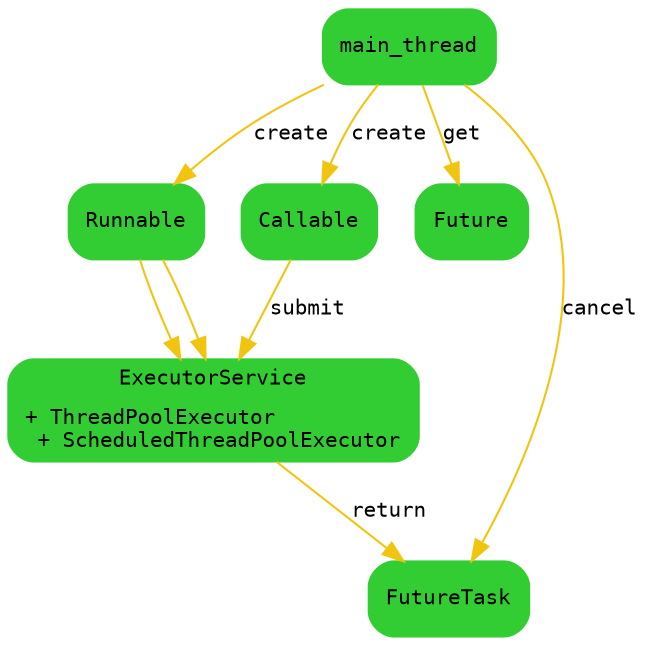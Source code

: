 digraph executors{
    fontname="Consolas";
    fontsize=10;

    node [shape="Mrecord", fontname="Consolas", fontsize=10];
    edge [color="#F1C40F", fontname="Consolas", fontsize=10];

    node [style="filled", color="limegreen"];

    /*subgraph ExecutorService {
      style="filled";
      color="lightgrey";
      node [style="filled", color="chocolate"];
      ThreadPoolExecutor;
      ScheduledThreadPoolExecutor;
    }*/
    executeService[ label = "{ExecutorService|+ ThreadPoolExecutor\l
      + ScheduledThreadPoolExecutor\l }" ];
    main_thread -> Runnable [label="create"];
    main_thread -> Callable [label="create"];
    main_thread -> Future [label="get"];
    main_thread -> FutureTask [label="cancel"];

    Runnable -> executeService [lable="execute"];
    Runnable -> executeService [lable="submit"];
    Callable -> executeService [label="submit"];
    executeService -> FutureTask [label="return"];

}
